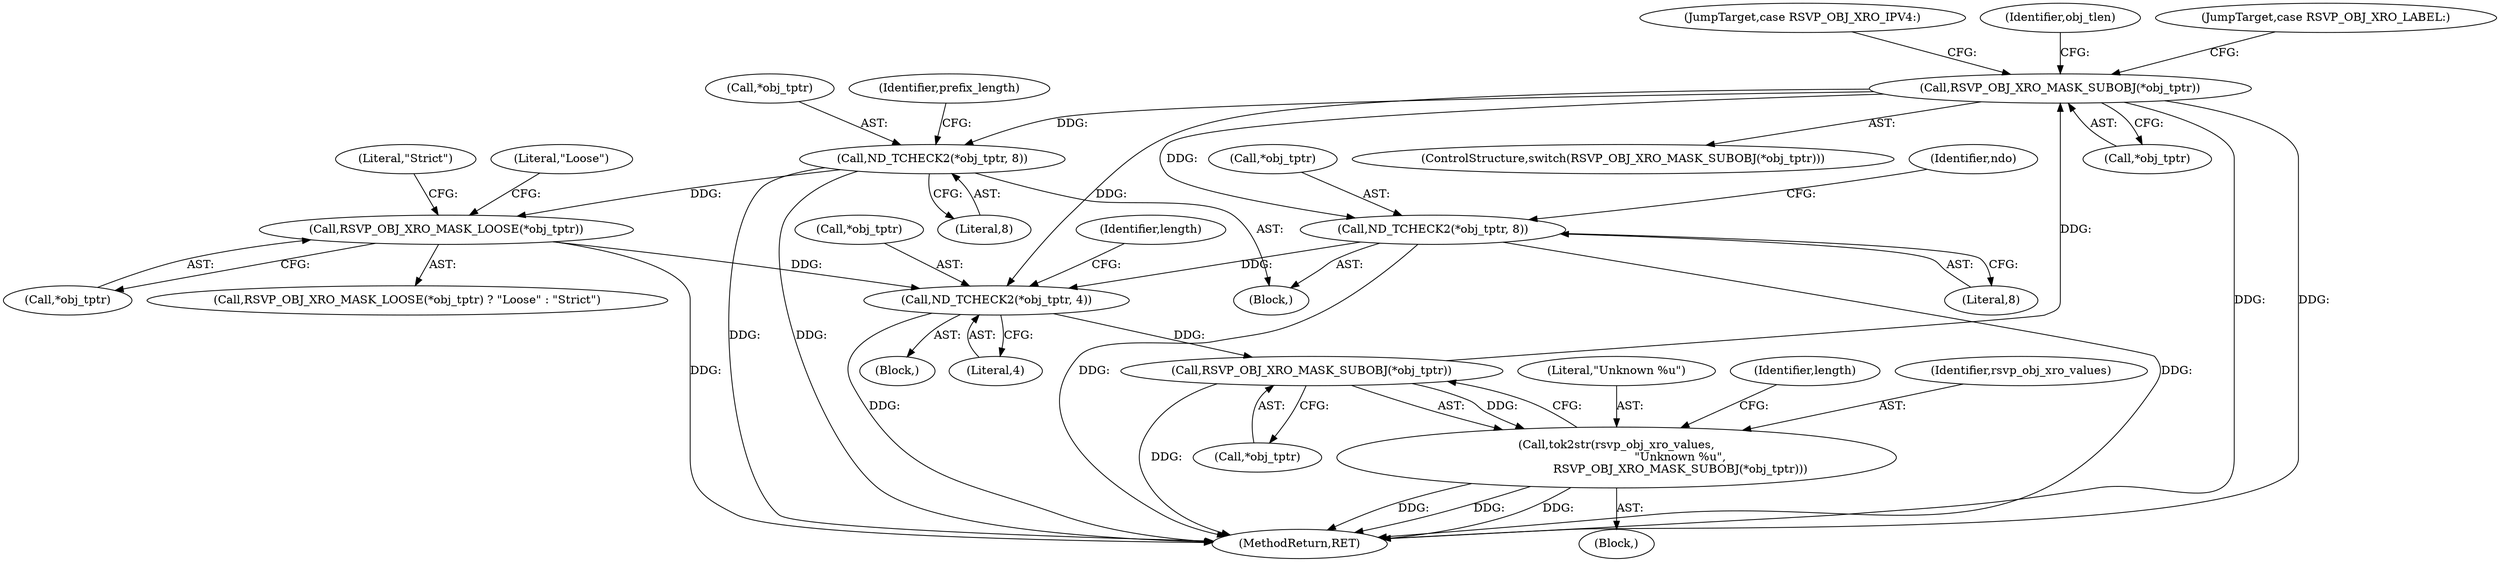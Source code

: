 digraph "0_tcpdump_3c8a2b0e91d8d8947e89384dacf6b54673083e71@pointer" {
"1001352" [label="(Call,RSVP_OBJ_XRO_MASK_SUBOBJ(*obj_tptr))"];
"1001335" [label="(Call,RSVP_OBJ_XRO_MASK_SUBOBJ(*obj_tptr))"];
"1001314" [label="(Call,ND_TCHECK2(*obj_tptr, 4))"];
"1001432" [label="(Call,ND_TCHECK2(*obj_tptr, 8))"];
"1001352" [label="(Call,RSVP_OBJ_XRO_MASK_SUBOBJ(*obj_tptr))"];
"1001397" [label="(Call,RSVP_OBJ_XRO_MASK_LOOSE(*obj_tptr))"];
"1001368" [label="(Call,ND_TCHECK2(*obj_tptr, 8))"];
"1001332" [label="(Call,tok2str(rsvp_obj_xro_values,\n                                   \"Unknown %u\",\n                                   RSVP_OBJ_XRO_MASK_SUBOBJ(*obj_tptr)))"];
"1001351" [label="(ControlStructure,switch(RSVP_OBJ_XRO_MASK_SUBOBJ(*obj_tptr)))"];
"1001433" [label="(Call,*obj_tptr)"];
"1001397" [label="(Call,RSVP_OBJ_XRO_MASK_LOOSE(*obj_tptr))"];
"1001315" [label="(Call,*obj_tptr)"];
"1001333" [label="(Identifier,rsvp_obj_xro_values)"];
"1001432" [label="(Call,ND_TCHECK2(*obj_tptr, 8))"];
"1001371" [label="(Literal,8)"];
"1003398" [label="(MethodReturn,RET)"];
"1001334" [label="(Literal,\"Unknown %u\")"];
"1001338" [label="(Identifier,length)"];
"1001353" [label="(Call,*obj_tptr)"];
"1001317" [label="(Literal,4)"];
"1001335" [label="(Call,RSVP_OBJ_XRO_MASK_SUBOBJ(*obj_tptr))"];
"1001435" [label="(Literal,8)"];
"1001355" [label="(Block,)"];
"1001401" [label="(Literal,\"Strict\")"];
"1001312" [label="(Block,)"];
"1001400" [label="(Literal,\"Loose\")"];
"1001398" [label="(Call,*obj_tptr)"];
"1001331" [label="(Block,)"];
"1001319" [label="(Identifier,length)"];
"1001357" [label="(JumpTarget,case RSVP_OBJ_XRO_IPV4:)"];
"1001314" [label="(Call,ND_TCHECK2(*obj_tptr, 4))"];
"1001369" [label="(Call,*obj_tptr)"];
"1001368" [label="(Call,ND_TCHECK2(*obj_tptr, 8))"];
"1001396" [label="(Call,RSVP_OBJ_XRO_MASK_LOOSE(*obj_tptr) ? \"Loose\" : \"Strict\")"];
"1001476" [label="(Identifier,obj_tlen)"];
"1001352" [label="(Call,RSVP_OBJ_XRO_MASK_SUBOBJ(*obj_tptr))"];
"1001336" [label="(Call,*obj_tptr)"];
"1001332" [label="(Call,tok2str(rsvp_obj_xro_values,\n                                   \"Unknown %u\",\n                                   RSVP_OBJ_XRO_MASK_SUBOBJ(*obj_tptr)))"];
"1001438" [label="(Identifier,ndo)"];
"1001421" [label="(JumpTarget,case RSVP_OBJ_XRO_LABEL:)"];
"1001373" [label="(Identifier,prefix_length)"];
"1001352" -> "1001351"  [label="AST: "];
"1001352" -> "1001353"  [label="CFG: "];
"1001353" -> "1001352"  [label="AST: "];
"1001357" -> "1001352"  [label="CFG: "];
"1001421" -> "1001352"  [label="CFG: "];
"1001476" -> "1001352"  [label="CFG: "];
"1001352" -> "1003398"  [label="DDG: "];
"1001352" -> "1003398"  [label="DDG: "];
"1001352" -> "1001314"  [label="DDG: "];
"1001335" -> "1001352"  [label="DDG: "];
"1001352" -> "1001368"  [label="DDG: "];
"1001352" -> "1001432"  [label="DDG: "];
"1001335" -> "1001332"  [label="AST: "];
"1001335" -> "1001336"  [label="CFG: "];
"1001336" -> "1001335"  [label="AST: "];
"1001332" -> "1001335"  [label="CFG: "];
"1001335" -> "1003398"  [label="DDG: "];
"1001335" -> "1001332"  [label="DDG: "];
"1001314" -> "1001335"  [label="DDG: "];
"1001314" -> "1001312"  [label="AST: "];
"1001314" -> "1001317"  [label="CFG: "];
"1001315" -> "1001314"  [label="AST: "];
"1001317" -> "1001314"  [label="AST: "];
"1001319" -> "1001314"  [label="CFG: "];
"1001314" -> "1003398"  [label="DDG: "];
"1001432" -> "1001314"  [label="DDG: "];
"1001397" -> "1001314"  [label="DDG: "];
"1001432" -> "1001355"  [label="AST: "];
"1001432" -> "1001435"  [label="CFG: "];
"1001433" -> "1001432"  [label="AST: "];
"1001435" -> "1001432"  [label="AST: "];
"1001438" -> "1001432"  [label="CFG: "];
"1001432" -> "1003398"  [label="DDG: "];
"1001432" -> "1003398"  [label="DDG: "];
"1001397" -> "1001396"  [label="AST: "];
"1001397" -> "1001398"  [label="CFG: "];
"1001398" -> "1001397"  [label="AST: "];
"1001400" -> "1001397"  [label="CFG: "];
"1001401" -> "1001397"  [label="CFG: "];
"1001397" -> "1003398"  [label="DDG: "];
"1001368" -> "1001397"  [label="DDG: "];
"1001368" -> "1001355"  [label="AST: "];
"1001368" -> "1001371"  [label="CFG: "];
"1001369" -> "1001368"  [label="AST: "];
"1001371" -> "1001368"  [label="AST: "];
"1001373" -> "1001368"  [label="CFG: "];
"1001368" -> "1003398"  [label="DDG: "];
"1001368" -> "1003398"  [label="DDG: "];
"1001332" -> "1001331"  [label="AST: "];
"1001333" -> "1001332"  [label="AST: "];
"1001334" -> "1001332"  [label="AST: "];
"1001338" -> "1001332"  [label="CFG: "];
"1001332" -> "1003398"  [label="DDG: "];
"1001332" -> "1003398"  [label="DDG: "];
"1001332" -> "1003398"  [label="DDG: "];
}
